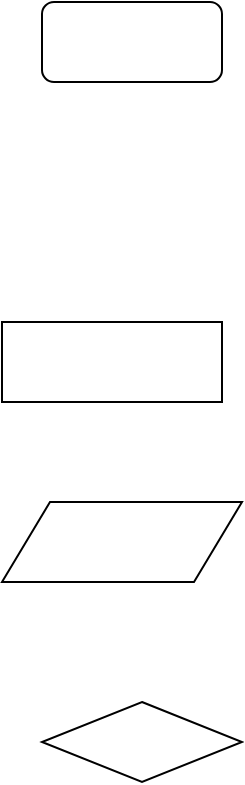 <mxfile version="10.5.9" type="github"><diagram id="6a731a19-8d31-9384-78a2-239565b7b9f0" name="Page-1"><mxGraphModel dx="1007" dy="628" grid="1" gridSize="10" guides="1" tooltips="1" connect="1" arrows="1" fold="1" page="1" pageScale="1" pageWidth="1169" pageHeight="827" background="#ffffff" math="0" shadow="0"><root><mxCell id="0"/><mxCell id="1" parent="0"/><mxCell id="fSllt47jS76DDm8m2qAF-55" value="" style="rounded=0;whiteSpace=wrap;html=1;" vertex="1" parent="1"><mxGeometry x="200" y="300" width="110" height="40" as="geometry"/></mxCell><mxCell id="fSllt47jS76DDm8m2qAF-56" value="" style="shape=parallelogram;perimeter=parallelogramPerimeter;whiteSpace=wrap;html=1;" vertex="1" parent="1"><mxGeometry x="200" y="390" width="120" height="40" as="geometry"/></mxCell><mxCell id="fSllt47jS76DDm8m2qAF-57" value="" style="rhombus;whiteSpace=wrap;html=1;" vertex="1" parent="1"><mxGeometry x="220" y="490" width="100" height="40" as="geometry"/></mxCell><mxCell id="fSllt47jS76DDm8m2qAF-58" value="" style="shape=ext;rounded=1;whiteSpace=wrap;html=1;" vertex="1" parent="1"><mxGeometry x="220" y="140" width="90" height="40" as="geometry"/></mxCell></root></mxGraphModel></diagram></mxfile>